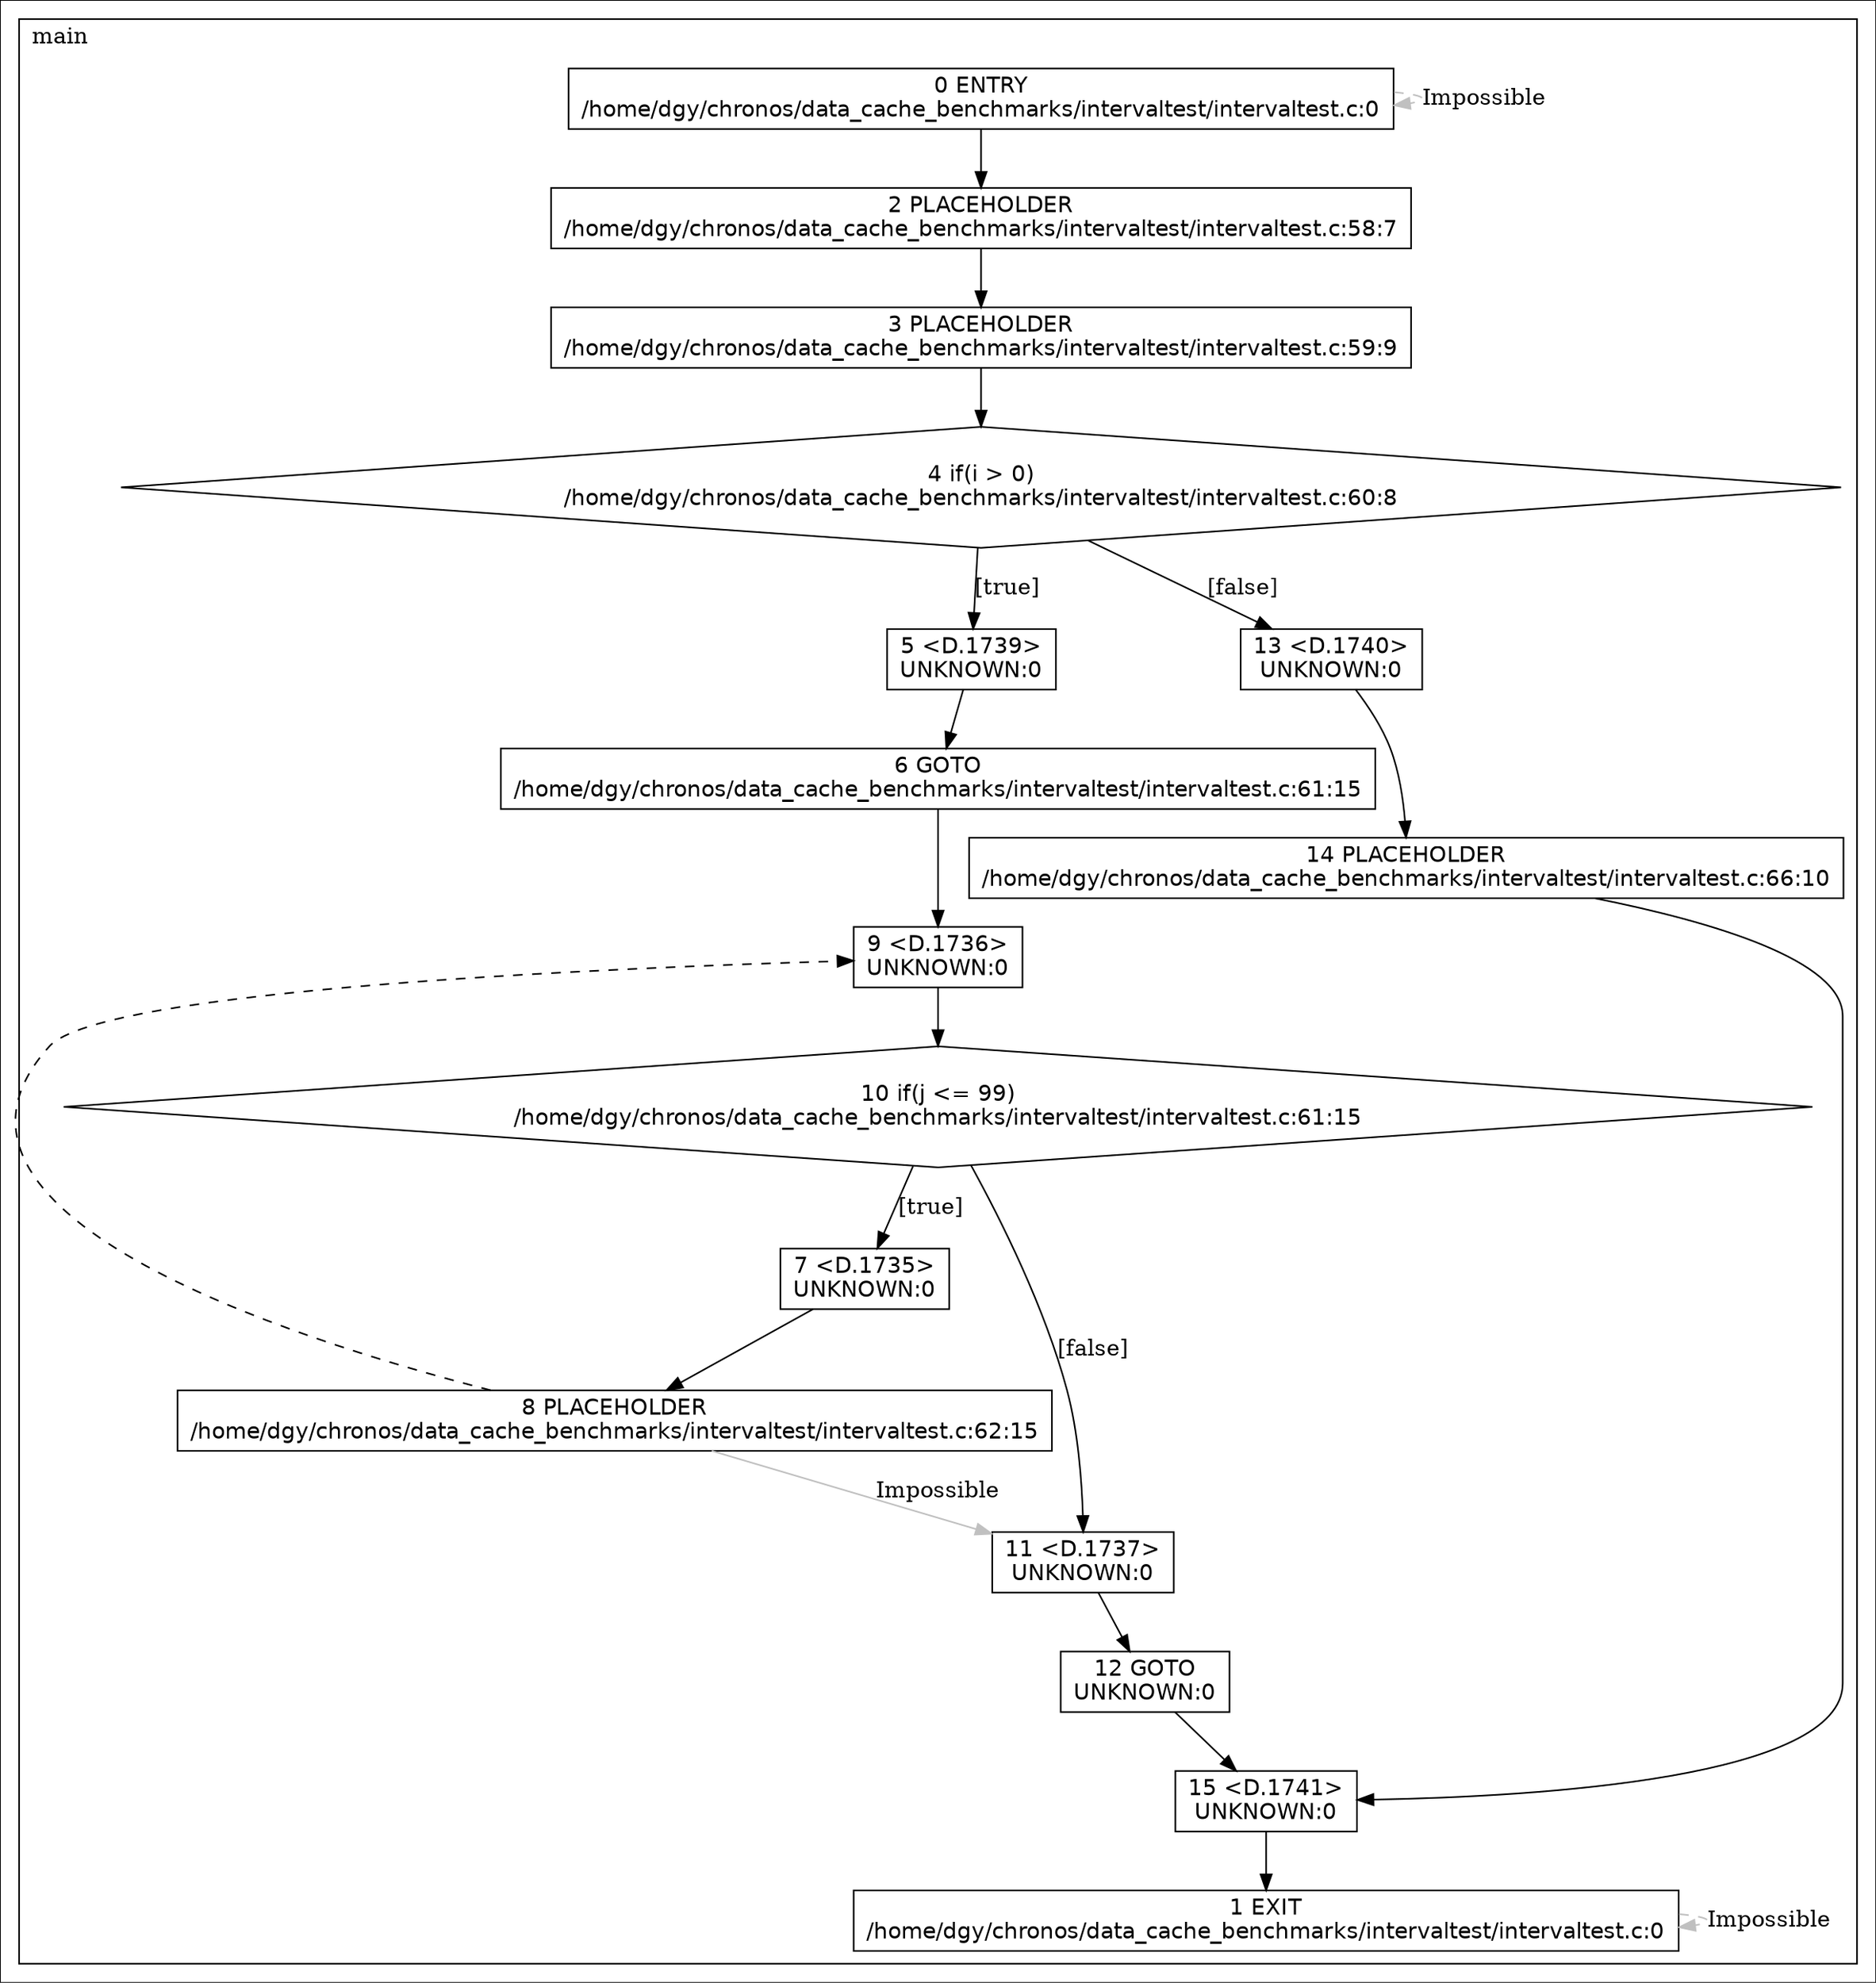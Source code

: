 digraph G {
graph [clusterrank=local colorscheme=svg]
subgraph cluster0 {
label = "main";
labeljust = "l";
node [shape=rectangle fontname="Helvetica"]
edge [style=solid]
{ rank = source; 0; }
{ rank = sink; 1; }
0[label="0 ENTRY\n/home/dgy/chronos/data_cache_benchmarks/intervaltest/intervaltest.c:0", color=black, shape=rectangle];
1[label="1 EXIT\n/home/dgy/chronos/data_cache_benchmarks/intervaltest/intervaltest.c:0", color=black, shape=rectangle];
2[label="2 PLACEHOLDER\n/home/dgy/chronos/data_cache_benchmarks/intervaltest/intervaltest.c:58:7", color=black, shape=rectangle];
3[label="3 PLACEHOLDER\n/home/dgy/chronos/data_cache_benchmarks/intervaltest/intervaltest.c:59:9", color=black, shape=rectangle];
4[label="4 if(i > 0)\n/home/dgy/chronos/data_cache_benchmarks/intervaltest/intervaltest.c:60:8", color=black, shape=diamond];
5[label="5 <D.1739>\nUNKNOWN:0", color=black, shape=rectangle];
6[label="6 GOTO\n/home/dgy/chronos/data_cache_benchmarks/intervaltest/intervaltest.c:61:15", color=black, shape=rectangle];
7[label="7 <D.1735>\nUNKNOWN:0", color=black, shape=rectangle];
8[label="8 PLACEHOLDER\n/home/dgy/chronos/data_cache_benchmarks/intervaltest/intervaltest.c:62:15", color=black, shape=rectangle];
9[label="9 <D.1736>\nUNKNOWN:0", color=black, shape=rectangle];
10[label="10 if(j <= 99)\n/home/dgy/chronos/data_cache_benchmarks/intervaltest/intervaltest.c:61:15", color=black, shape=diamond];
11[label="11 <D.1737>\nUNKNOWN:0", color=black, shape=rectangle];
12[label="12 GOTO\nUNKNOWN:0", color=black, shape=rectangle];
13[label="13 <D.1740>\nUNKNOWN:0", color=black, shape=rectangle];
14[label="14 PLACEHOLDER\n/home/dgy/chronos/data_cache_benchmarks/intervaltest/intervaltest.c:66:10", color=black, shape=rectangle];
15[label="15 <D.1741>\nUNKNOWN:0", color=black, shape=rectangle];
0->2 [label="", color=black, style=solid];
2->3 [label="", color=black, style=solid];
3->4 [label="", color=black, style=solid];
5->6 [label="", color=black, style=solid];
7->8 [label="", color=black, style=solid];
8->9 [label="", color=black, style=dashed];
9->10 [label="", color=black, style=solid];
11->12 [label="", color=black, style=solid];
13->14 [label="", color=black, style=solid];
14->15 [label="", color=black, style=solid];
15->1 [label="", color=black, style=solid];
4->5 [label="\[true\]", color=black, style=solid];
4->13 [label="\[false\]", color=black, style=solid];
6->9 [label="", color=black, style=solid];
10->7 [label="\[true\]", color=black, style=solid];
10->11 [label="\[false\]", color=black, style=solid];
12->15 [label="", color=black, style=solid];
0->0 [label="Impossible", color=gray, style=dashed];
1->1 [label="Impossible", color=gray, style=dashed];
8->11 [label="Impossible", color=gray, style=solid];
}

}
